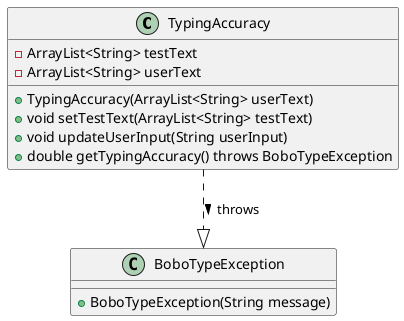 @startuml

    class TypingAccuracy {
        - ArrayList<String> testText
        - ArrayList<String> userText
        + TypingAccuracy(ArrayList<String> userText)
        + void setTestText(ArrayList<String> testText)
        + void updateUserInput(String userInput)
        + double getTypingAccuracy() throws BoboTypeException
    }

    class BoboTypeException {
        + BoboTypeException(String message)
    }

TypingAccuracy ..|> BoboTypeException : throws >
@enduml